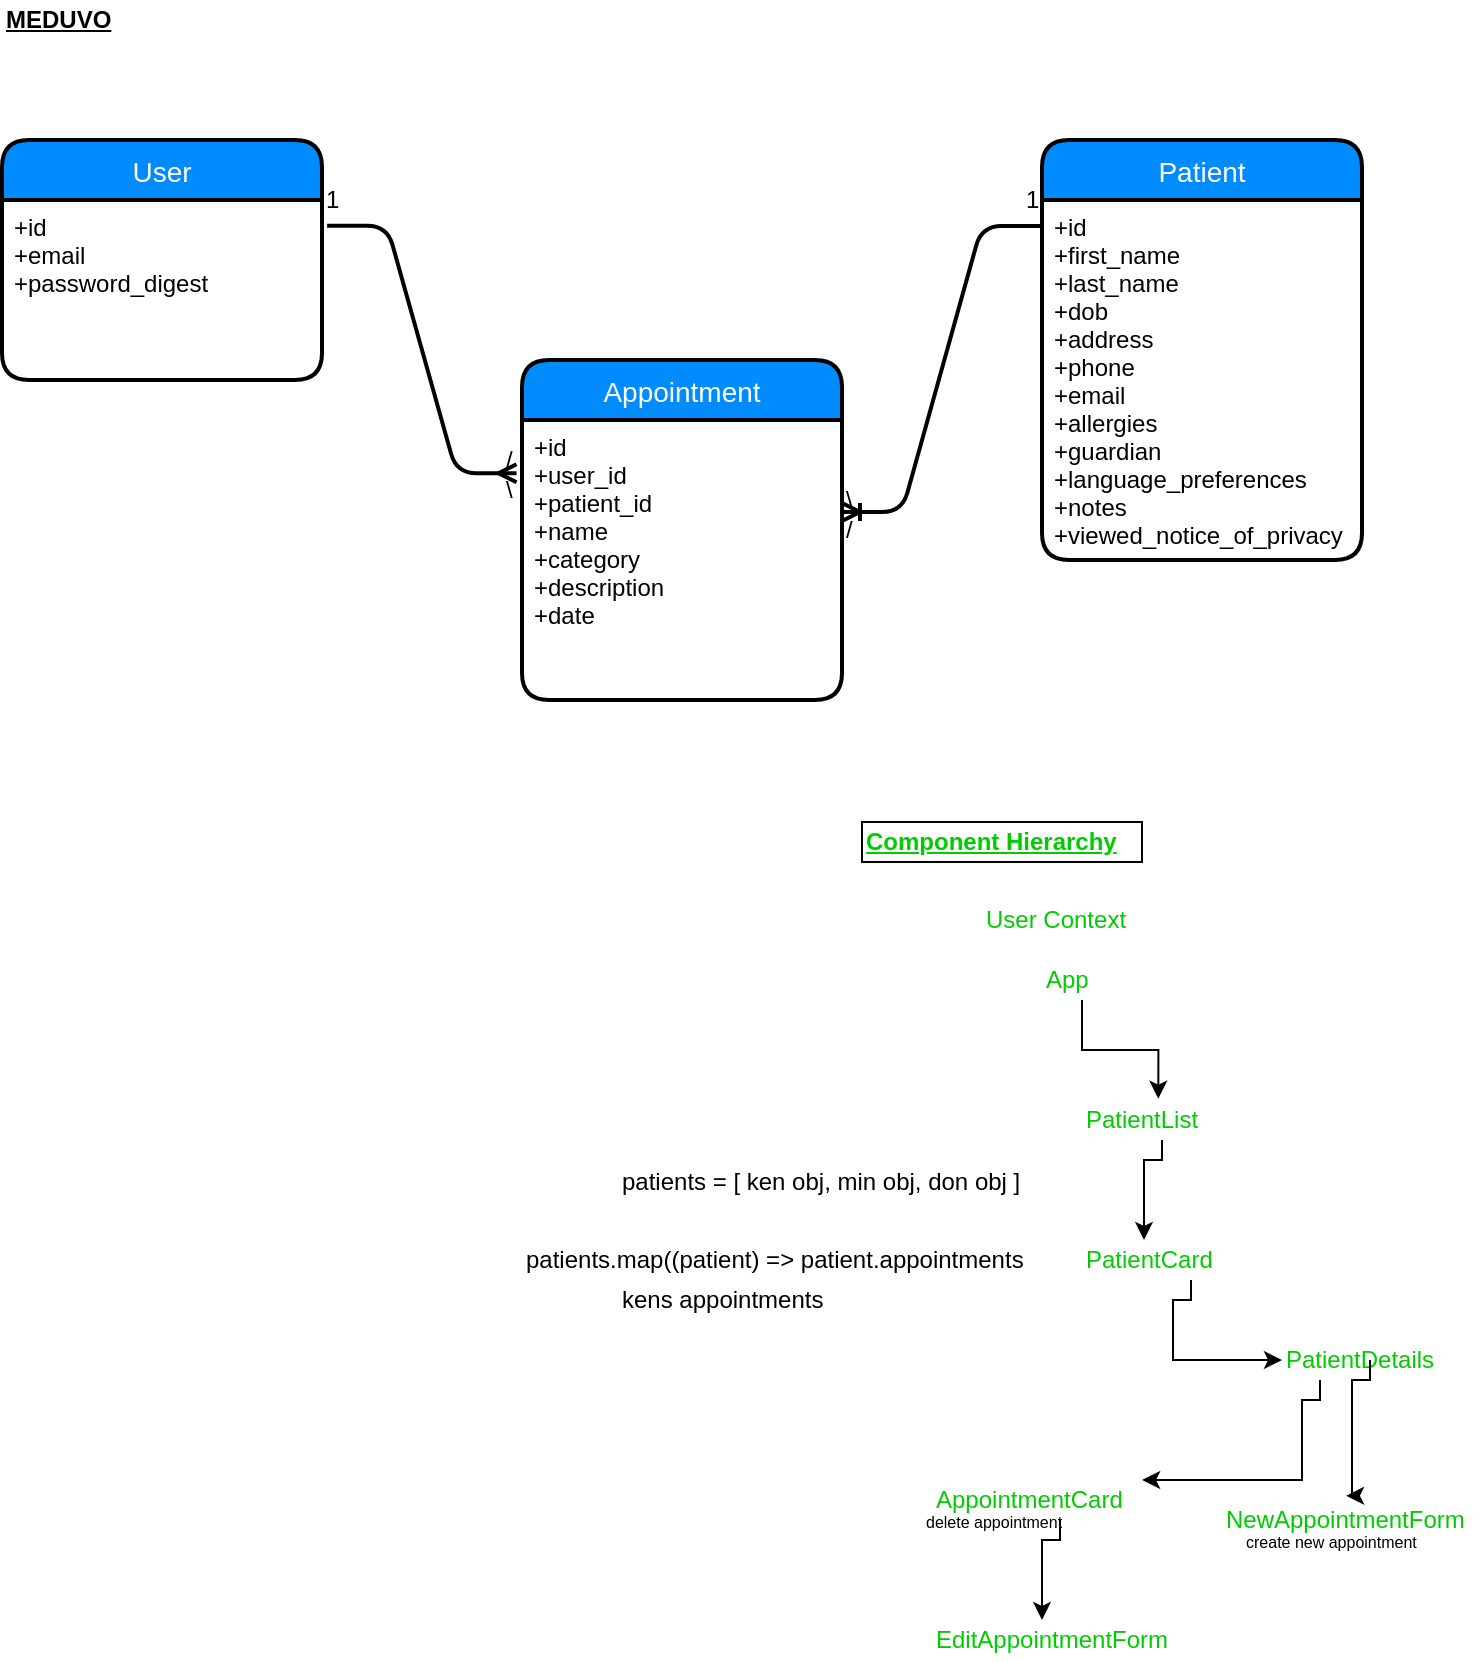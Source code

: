 <mxfile version="12.2.4" pages="3"><diagram id="hzxH8bm4l0LKezSr1w9X" name="ERD"><mxGraphModel dx="687" dy="451" grid="1" gridSize="10" guides="1" tooltips="1" connect="1" arrows="1" fold="1" page="1" pageScale="1" pageWidth="850" pageHeight="1100" math="0" shadow="0"><root><mxCell id="0"/><mxCell id="1" parent="0"/><mxCell id="35" value="User" style="swimlane;childLayout=stackLayout;horizontal=1;startSize=30;horizontalStack=0;fillColor=#008cff;fontColor=#FFFFFF;rounded=1;fontSize=14;fontStyle=0;strokeWidth=2;resizeParent=0;resizeLast=1;shadow=0;dashed=0;align=center;" parent="1" vertex="1"><mxGeometry x="70" y="280" width="160" height="120" as="geometry"/></mxCell><mxCell id="36" value="+id &#10;+email&#10;+password_digest " style="align=left;strokeColor=none;fillColor=none;spacingLeft=4;fontSize=12;verticalAlign=top;resizable=0;rotatable=0;part=1;" parent="35" vertex="1"><mxGeometry y="30" width="160" height="90" as="geometry"/></mxCell><mxCell id="37" value="Appointment" style="swimlane;childLayout=stackLayout;horizontal=1;startSize=30;horizontalStack=0;fillColor=#008cff;fontColor=#FFFFFF;rounded=1;fontSize=14;fontStyle=0;strokeWidth=2;resizeParent=0;resizeLast=1;shadow=0;dashed=0;align=center;" parent="1" vertex="1"><mxGeometry x="330" y="390" width="160" height="170" as="geometry"/></mxCell><mxCell id="38" value="+id &#10;+user_id&#10;+patient_id &#10;+name&#10;+category&#10;+description&#10;+date&#10;" style="align=left;strokeColor=none;fillColor=none;spacingLeft=4;fontSize=12;verticalAlign=top;resizable=0;rotatable=0;part=1;" parent="37" vertex="1"><mxGeometry y="30" width="160" height="140" as="geometry"/></mxCell><mxCell id="39" value="Patient" style="swimlane;childLayout=stackLayout;horizontal=1;startSize=30;horizontalStack=0;fillColor=#008cff;fontColor=#FFFFFF;rounded=1;fontSize=14;fontStyle=0;strokeWidth=2;resizeParent=0;resizeLast=1;shadow=0;dashed=0;align=center;" parent="1" vertex="1"><mxGeometry x="590" y="280" width="160" height="210" as="geometry"/></mxCell><mxCell id="40" value="+id &#10;+first_name&#10;+last_name &#10;+dob&#10;+address&#10;+phone&#10;+email&#10;+allergies&#10;+guardian&#10;+language_preferences&#10;+notes&#10;+viewed_notice_of_privacy&#10;" style="align=left;strokeColor=none;fillColor=none;spacingLeft=4;fontSize=12;verticalAlign=top;resizable=0;rotatable=0;part=1;" parent="39" vertex="1"><mxGeometry y="30" width="160" height="180" as="geometry"/></mxCell><mxCell id="46" value="&lt;b&gt;&lt;u&gt;MEDUVO&lt;/u&gt;&lt;/b&gt;" style="text;html=1;resizable=0;points=[];autosize=1;align=left;verticalAlign=top;spacingTop=-4;" parent="1" vertex="1"><mxGeometry x="70" y="210" width="70" height="20" as="geometry"/></mxCell><mxCell id="47" value="" style="edgeStyle=entityRelationEdgeStyle;fontSize=12;html=1;endArrow=ERmany;entryX=-0.017;entryY=0.19;entryDx=0;entryDy=0;entryPerimeter=0;exitX=1.016;exitY=0.143;exitDx=0;exitDy=0;exitPerimeter=0;endFill=0;strokeWidth=2;" parent="1" source="36" target="38" edge="1"><mxGeometry width="100" height="100" relative="1" as="geometry"><mxPoint x="270" y="410" as="sourcePoint"/><mxPoint x="280" y="490" as="targetPoint"/></mxGeometry></mxCell><mxCell id="48" value="" style="edgeStyle=entityRelationEdgeStyle;fontSize=12;html=1;endArrow=none;entryX=-0.001;entryY=0.072;entryDx=0;entryDy=0;entryPerimeter=0;endFill=0;startArrow=ERoneToMany;startFill=0;strokeColor=#000000;targetPerimeterSpacing=0;shadow=0;strokeWidth=2;" parent="1" target="40" edge="1"><mxGeometry width="100" height="100" relative="1" as="geometry"><mxPoint x="490" y="466" as="sourcePoint"/><mxPoint x="590" y="320" as="targetPoint"/></mxGeometry></mxCell><mxCell id="49" value="\" style="text;html=1;resizable=0;points=[];autosize=1;align=left;verticalAlign=top;spacingTop=-4;fontSize=12;" parent="1" vertex="1"><mxGeometry x="490" y="450" width="20" height="20" as="geometry"/></mxCell><mxCell id="50" value="/" style="text;html=1;resizable=0;points=[];autosize=1;align=left;verticalAlign=top;spacingTop=-4;fontSize=12;" parent="1" vertex="1"><mxGeometry x="490" y="465" width="20" height="20" as="geometry"/></mxCell><mxCell id="51" value="/" style="text;html=1;resizable=0;points=[];autosize=1;align=left;verticalAlign=top;spacingTop=-4;fontSize=12;" parent="1" vertex="1"><mxGeometry x="320" y="430" width="20" height="20" as="geometry"/></mxCell><mxCell id="52" value="\" style="text;html=1;resizable=0;points=[];autosize=1;align=left;verticalAlign=top;spacingTop=-4;fontSize=12;" parent="1" vertex="1"><mxGeometry x="320" y="445" width="20" height="20" as="geometry"/></mxCell><mxCell id="53" value="1" style="text;html=1;resizable=0;points=[];autosize=1;align=left;verticalAlign=top;spacingTop=-4;fontSize=12;" parent="1" vertex="1"><mxGeometry x="230" y="300" width="20" height="20" as="geometry"/></mxCell><mxCell id="54" value="1" style="text;html=1;resizable=0;points=[];autosize=1;align=left;verticalAlign=top;spacingTop=-4;fontSize=12;" parent="1" vertex="1"><mxGeometry x="580" y="300" width="20" height="20" as="geometry"/></mxCell><mxCell id="58" value="&lt;b&gt;&lt;u&gt;Component Hierarchy&lt;/u&gt;&lt;/b&gt;" style="text;html=1;resizable=0;points=[];autosize=1;align=left;verticalAlign=top;spacingTop=-4;fontSize=12;fontColor=#00CC00;strokeColor=#000000;" parent="1" vertex="1"><mxGeometry x="500" y="621" width="140" height="20" as="geometry"/></mxCell><mxCell id="59" value="User Context&amp;nbsp;" style="text;html=1;resizable=0;points=[];autosize=1;align=left;verticalAlign=top;spacingTop=-4;fontSize=12;fontColor=#00CC00;" parent="1" vertex="1"><mxGeometry x="560" y="660" width="90" height="20" as="geometry"/></mxCell><mxCell id="68" value="" style="edgeStyle=orthogonalEdgeStyle;rounded=0;orthogonalLoop=1;jettySize=auto;html=1;entryX=0.545;entryY=-0.032;entryDx=0;entryDy=0;entryPerimeter=0;" edge="1" parent="1" source="60" target="61"><mxGeometry relative="1" as="geometry"><mxPoint x="710" y="700" as="targetPoint"/></mxGeometry></mxCell><mxCell id="60" value="App" style="text;html=1;resizable=0;points=[];autosize=1;align=left;verticalAlign=top;spacingTop=-4;fontSize=12;fontColor=#00CC00;" parent="1" vertex="1"><mxGeometry x="590" y="690" width="40" height="20" as="geometry"/></mxCell><mxCell id="61" value="PatientList" style="text;html=1;resizable=0;points=[];autosize=1;align=left;verticalAlign=top;spacingTop=-4;fontSize=12;fontColor=#00CC00;" parent="1" vertex="1"><mxGeometry x="610" y="760" width="70" height="20" as="geometry"/></mxCell><mxCell id="65" value="PatientCard" style="text;html=1;resizable=0;points=[];autosize=1;align=left;verticalAlign=top;spacingTop=-4;fontSize=12;fontColor=#00CC00;" parent="1" vertex="1"><mxGeometry x="610" y="830" width="80" height="20" as="geometry"/></mxCell><mxCell id="66" value="PatientDetails&amp;nbsp;" style="text;html=1;resizable=0;points=[];autosize=1;align=left;verticalAlign=top;spacingTop=-4;fontSize=12;fontColor=#00CC00;" parent="1" vertex="1"><mxGeometry x="710" y="880" width="90" height="20" as="geometry"/></mxCell><mxCell id="70" value="" style="edgeStyle=orthogonalEdgeStyle;rounded=0;orthogonalLoop=1;jettySize=auto;html=1;" edge="1" parent="1"><mxGeometry relative="1" as="geometry"><mxPoint x="650" y="780" as="sourcePoint"/><mxPoint x="641" y="830" as="targetPoint"/><Array as="points"><mxPoint x="650" y="790"/><mxPoint x="641" y="790"/></Array></mxGeometry></mxCell><mxCell id="73" value="" style="edgeStyle=orthogonalEdgeStyle;rounded=0;orthogonalLoop=1;jettySize=auto;html=1;" edge="1" parent="1"><mxGeometry relative="1" as="geometry"><mxPoint x="664.5" y="850" as="sourcePoint"/><mxPoint x="710" y="890" as="targetPoint"/><Array as="points"><mxPoint x="664.5" y="860"/><mxPoint x="655.5" y="860"/></Array></mxGeometry></mxCell><mxCell id="74" value="NewAppointmentForm" style="text;html=1;resizable=0;points=[];autosize=1;align=left;verticalAlign=top;spacingTop=-4;fontSize=12;fontColor=#00CC00;" vertex="1" parent="1"><mxGeometry x="680" y="960" width="130" height="20" as="geometry"/></mxCell><mxCell id="75" value="" style="edgeStyle=orthogonalEdgeStyle;rounded=0;orthogonalLoop=1;jettySize=auto;html=1;entryX=0.477;entryY=-0.104;entryDx=0;entryDy=0;entryPerimeter=0;" edge="1" parent="1" target="74"><mxGeometry relative="1" as="geometry"><mxPoint x="754" y="890" as="sourcePoint"/><mxPoint x="799" y="930" as="targetPoint"/><Array as="points"><mxPoint x="754" y="900"/><mxPoint x="745" y="900"/><mxPoint x="745" y="958"/></Array></mxGeometry></mxCell><mxCell id="76" value="AppointmentCard" style="text;html=1;resizable=0;points=[];autosize=1;align=left;verticalAlign=top;spacingTop=-4;fontSize=12;fontColor=#00CC00;" vertex="1" parent="1"><mxGeometry x="535" y="950" width="110" height="20" as="geometry"/></mxCell><mxCell id="79" value="" style="edgeStyle=orthogonalEdgeStyle;rounded=0;orthogonalLoop=1;jettySize=auto;html=1;entryX=0.955;entryY=0;entryDx=0;entryDy=0;entryPerimeter=0;" edge="1" parent="1" target="76"><mxGeometry relative="1" as="geometry"><mxPoint x="729" y="900" as="sourcePoint"/><mxPoint x="720" y="950" as="targetPoint"/><Array as="points"><mxPoint x="729" y="910"/><mxPoint x="720" y="910"/><mxPoint x="720" y="950"/></Array></mxGeometry></mxCell><mxCell id="80" value="EditAppointmentForm" style="text;html=1;resizable=0;points=[];autosize=1;align=left;verticalAlign=top;spacingTop=-4;fontSize=12;fontColor=#00CC00;" vertex="1" parent="1"><mxGeometry x="535" y="1020" width="130" height="20" as="geometry"/></mxCell><mxCell id="81" value="" style="edgeStyle=orthogonalEdgeStyle;rounded=0;orthogonalLoop=1;jettySize=auto;html=1;" edge="1" parent="1"><mxGeometry relative="1" as="geometry"><mxPoint x="599" y="970" as="sourcePoint"/><mxPoint x="590" y="1020" as="targetPoint"/><Array as="points"><mxPoint x="599" y="980"/><mxPoint x="590" y="980"/></Array></mxGeometry></mxCell><mxCell id="82" value="&lt;font style=&quot;font-size: 8px&quot;&gt;create new appointment&lt;/font&gt;" style="text;html=1;resizable=0;points=[];autosize=1;align=left;verticalAlign=top;spacingTop=-4;" vertex="1" parent="1"><mxGeometry x="690" y="970" width="100" height="20" as="geometry"/></mxCell><mxCell id="83" value="patients = [ ken obj, min obj, don obj ]&amp;nbsp;" style="text;html=1;resizable=0;points=[];autosize=1;align=left;verticalAlign=top;spacingTop=-4;" vertex="1" parent="1"><mxGeometry x="378" y="791" width="220" height="20" as="geometry"/></mxCell><mxCell id="84" value="patients.map((patient) =&amp;gt; patient.appointments" style="text;html=1;resizable=0;points=[];autosize=1;align=left;verticalAlign=top;spacingTop=-4;" vertex="1" parent="1"><mxGeometry x="330" y="830" width="260" height="20" as="geometry"/></mxCell><mxCell id="85" value="kens appointments&amp;nbsp;" style="text;html=1;resizable=0;points=[];autosize=1;align=left;verticalAlign=top;spacingTop=-4;" vertex="1" parent="1"><mxGeometry x="378" y="850" width="120" height="20" as="geometry"/></mxCell><mxCell id="88" value="&lt;font style=&quot;font-size: 8px&quot;&gt;delete appointment&lt;/font&gt;" style="text;html=1;resizable=0;points=[];autosize=1;align=left;verticalAlign=top;spacingTop=-4;" vertex="1" parent="1"><mxGeometry x="530" y="960" width="80" height="20" as="geometry"/></mxCell></root></mxGraphModel></diagram><diagram id="ZUWMtdL-IuW31KgUjUAk" name="Flows"><mxGraphModel dx="1410" dy="179" grid="1" gridSize="10" guides="1" tooltips="1" connect="1" arrows="1" fold="1" page="1" pageScale="1" pageWidth="850" pageHeight="1100" math="0" shadow="0"><root><mxCell id="m76_PagdUeGf8-xS-XBZ-0"/><mxCell id="m76_PagdUeGf8-xS-XBZ-1" parent="m76_PagdUeGf8-xS-XBZ-0"/><mxCell id="plwO3ezgW2bgM1aAiPuM-0" value="Text" style="text;html=1;resizable=0;points=[];autosize=1;align=left;verticalAlign=top;spacingTop=-4;fontSize=12;fontColor=#00CC00;" parent="m76_PagdUeGf8-xS-XBZ-1" vertex="1"><mxGeometry x="94" y="31" width="40" height="20" as="geometry"/></mxCell><mxCell id="plwO3ezgW2bgM1aAiPuM-1" value="&lt;h2&gt;&lt;b&gt;&lt;u&gt;USERS&lt;/u&gt;&lt;/b&gt;&lt;/h2&gt;" style="text;html=1;resizable=0;points=[];autosize=1;align=left;verticalAlign=top;spacingTop=-4;fontSize=12;fontColor=#00CC00;" parent="m76_PagdUeGf8-xS-XBZ-1" vertex="1"><mxGeometry x="-120" y="150" width="80" height="50" as="geometry"/></mxCell><mxCell id="plwO3ezgW2bgM1aAiPuM-3" value="&lt;u&gt;&lt;b&gt;PATIENTS&lt;/b&gt;&lt;/u&gt;" style="text;html=1;resizable=0;points=[];autosize=1;align=left;verticalAlign=top;spacingTop=-4;fontSize=12;fontColor=#00CC00;" parent="m76_PagdUeGf8-xS-XBZ-1" vertex="1"><mxGeometry x="500" y="210" width="70" height="20" as="geometry"/></mxCell><mxCell id="plwO3ezgW2bgM1aAiPuM-4" value="&lt;u&gt;&lt;b&gt;APPOINTMENTS&lt;/b&gt;&lt;/u&gt;" style="text;html=1;resizable=0;points=[];autosize=1;align=left;verticalAlign=top;spacingTop=-4;fontSize=12;fontColor=#00CC00;" parent="m76_PagdUeGf8-xS-XBZ-1" vertex="1"><mxGeometry x="490" y="170" width="110" height="20" as="geometry"/></mxCell><mxCell id="plwO3ezgW2bgM1aAiPuM-5" value="&lt;h3&gt;&lt;u&gt;Login&amp;nbsp;&lt;/u&gt;&lt;/h3&gt;" style="text;html=1;resizable=0;points=[];autosize=1;align=left;verticalAlign=top;spacingTop=-4;fontSize=12;fontColor=#00CC00;" parent="m76_PagdUeGf8-xS-XBZ-1" vertex="1"><mxGeometry x="-120" y="200" width="60" height="40" as="geometry"/></mxCell><mxCell id="plwO3ezgW2bgM1aAiPuM-6" value="&lt;h3&gt;Signup&lt;/h3&gt;" style="text;html=1;resizable=0;points=[];autosize=1;align=left;verticalAlign=top;spacingTop=-4;fontSize=12;fontColor=#00CC00;" parent="m76_PagdUeGf8-xS-XBZ-1" vertex="1"><mxGeometry x="-120" y="400" width="60" height="40" as="geometry"/></mxCell><mxCell id="plwO3ezgW2bgM1aAiPuM-7" value="users#create&amp;nbsp;" style="text;html=1;resizable=0;points=[];autosize=1;align=left;verticalAlign=top;spacingTop=-4;fontSize=12;fontColor=#00CC00;" parent="m76_PagdUeGf8-xS-XBZ-1" vertex="1"><mxGeometry x="-120" y="440" width="90" height="20" as="geometry"/></mxCell><mxCell id="plwO3ezgW2bgM1aAiPuM-8" value="&lt;i&gt;sessions#create&lt;/i&gt;" style="text;html=1;resizable=0;points=[];autosize=1;align=left;verticalAlign=top;spacingTop=-4;fontSize=12;fontColor=#00CC00;" parent="m76_PagdUeGf8-xS-XBZ-1" vertex="1"><mxGeometry x="-120" y="240" width="100" height="20" as="geometry"/></mxCell><mxCell id="plwO3ezgW2bgM1aAiPuM-9" value="&lt;h3&gt;Delete Account&lt;/h3&gt;" style="text;html=1;resizable=0;points=[];autosize=1;align=left;verticalAlign=top;spacingTop=-4;fontSize=12;fontColor=#00CC00;" parent="m76_PagdUeGf8-xS-XBZ-1" vertex="1"><mxGeometry x="-120" y="490" width="120" height="40" as="geometry"/></mxCell><mxCell id="plwO3ezgW2bgM1aAiPuM-10" value="users#destroy" style="text;html=1;resizable=0;points=[];autosize=1;align=left;verticalAlign=top;spacingTop=-4;fontSize=12;fontColor=#00CC00;" parent="m76_PagdUeGf8-xS-XBZ-1" vertex="1"><mxGeometry x="-120" y="530" width="90" height="20" as="geometry"/></mxCell><mxCell id="plwO3ezgW2bgM1aAiPuM-11" value="&lt;font face=&quot;Times New Roman&quot;&gt;In client, user puts in email and password to login. Form submitted / POST request sent to backend. &lt;br&gt;In backend, it authenticates user &amp;amp; checks session hash to see if the user is already logged in. &lt;br&gt;If user is logged in, sends user object back as response.&amp;nbsp;&lt;br&gt;If user is not logged in, sends generic error message &quot;Invalid username or password&quot; as response.&lt;/font&gt;&amp;nbsp;&lt;br&gt;&lt;font face=&quot;Times New Roman&quot;&gt;In client, upon successful log in, the user is redirected to user page. &lt;br&gt;Upon mount, makes a GET request to '/me'.&lt;br&gt;which logs in the current user and sets it to state. Simultaneously, fetches all patients.&lt;br&gt;&lt;/font&gt;" style="text;html=1;resizable=0;points=[];autosize=1;align=left;verticalAlign=top;spacingTop=-4;fontSize=12;fontColor=#00CC00;" parent="m76_PagdUeGf8-xS-XBZ-1" vertex="1"><mxGeometry x="-120" y="260" width="490" height="100" as="geometry"/></mxCell></root></mxGraphModel></diagram><diagram id="4vB44SKOV2Fiy3QkWPGF" name="Component Hierarchy"><mxGraphModel dx="560" dy="179" grid="1" gridSize="10" guides="1" tooltips="1" connect="1" arrows="1" fold="1" page="1" pageScale="1" pageWidth="850" pageHeight="1100" math="0" shadow="0"><root><mxCell id="wUTVAEK88V0v3hOQrza--0"/><mxCell id="wUTVAEK88V0v3hOQrza--1" parent="wUTVAEK88V0v3hOQrza--0"/></root></mxGraphModel></diagram></mxfile>